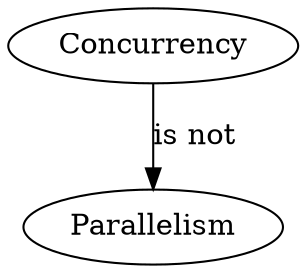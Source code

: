 digraph mch2 {
    "concurrency" [label="Concurrency"];
    "parallelism" [label="Parallelism"];

    "concurrency" -> "parallelism" [label="is not" shape="dashed"];

}

